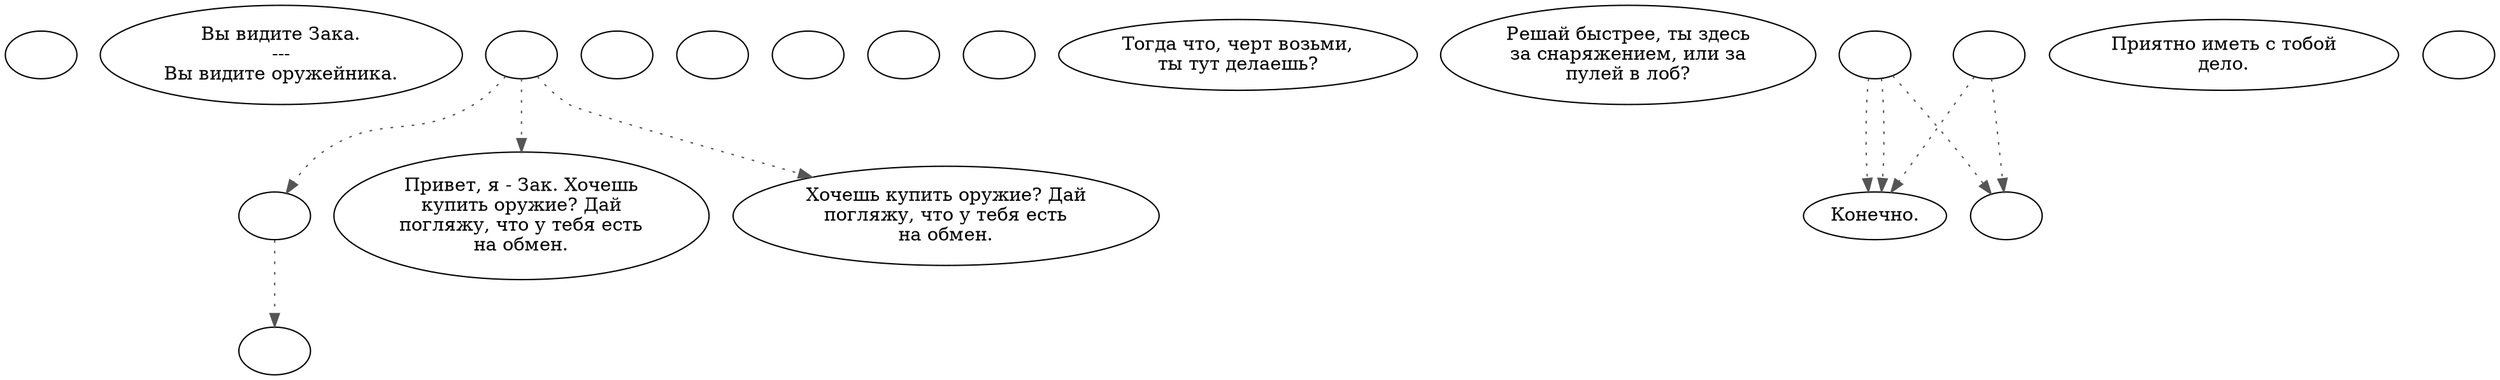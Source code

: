 digraph zack {
  "start" [style=filled       fillcolor="#FFFFFF"       color="#000000"]
  "start" [label=""]
  "look_at_p_proc" [style=filled       fillcolor="#FFFFFF"       color="#000000"]
  "look_at_p_proc" [label="Вы видите Зака.\n---\nВы видите оружейника."]
  "talk_p_proc" [style=filled       fillcolor="#FFFFFF"       color="#000000"]
  "talk_p_proc" -> "get_reaction" [style=dotted color="#555555"]
  "talk_p_proc" -> "Zack00" [style=dotted color="#555555"]
  "talk_p_proc" -> "Zack01" [style=dotted color="#555555"]
  "talk_p_proc" [label=""]
  "damage_p_proc" [style=filled       fillcolor="#FFFFFF"       color="#000000"]
  "damage_p_proc" [label=""]
  "destroy_p_proc" [style=filled       fillcolor="#FFFFFF"       color="#000000"]
  "destroy_p_proc" [label=""]
  "critter_p_proc" [style=filled       fillcolor="#FFFFFF"       color="#000000"]
  "critter_p_proc" [label=""]
  "pickup_p_proc" [style=filled       fillcolor="#FFFFFF"       color="#000000"]
  "pickup_p_proc" [label=""]
  "map_enter_p_proc" [style=filled       fillcolor="#FFFFFF"       color="#000000"]
  "map_enter_p_proc" [label=""]
  "Zack00" [style=filled       fillcolor="#FFFFFF"       color="#000000"]
  "Zack00" [label="Привет, я - Зак. Хочешь\nкупить оружие? Дай\nпогляжу, что у тебя есть\nна обмен."]
  "Zack01" [style=filled       fillcolor="#FFFFFF"       color="#000000"]
  "Zack01" [label="Хочешь купить оружие? Дай\nпогляжу, что у тебя есть\nна обмен."]
  "Zack02" [style=filled       fillcolor="#FFFFFF"       color="#000000"]
  "Zack02" [label="Тогда что, черт возьми,\nты тут делаешь?"]
  "Zack03" [style=filled       fillcolor="#FFFFFF"       color="#000000"]
  "Zack03" [label="Решай быстрее, ты здесь\nза снаряжением, или за\nпулей в лоб?"]
  "Zack04" [style=filled       fillcolor="#FFFFFF"       color="#000000"]
  "Zack04" -> "ZackYes" [style=dotted color="#555555"]
  "Zack04" -> "ZackYes" [style=dotted color="#555555"]
  "Zack04" -> "ZackNo" [style=dotted color="#555555"]
  "Zack04" [label=""]
  "Zack05" [style=filled       fillcolor="#FFFFFF"       color="#000000"]
  "Zack05" -> "ZackYes" [style=dotted color="#555555"]
  "Zack05" -> "ZackNo" [style=dotted color="#555555"]
  "Zack05" [label=""]
  "ZackYes" [style=filled       fillcolor="#FFFFFF"       color="#000000"]
  "ZackYes" [label="Конечно."]
  "ZackNo" [style=filled       fillcolor="#FFFFFF"       color="#000000"]
  "ZackNo" [label=""]
  "ZackBarter" [style=filled       fillcolor="#FFFFFF"       color="#000000"]
  "ZackBarter" [label="Приятно иметь с тобой\nдело."]
  "ZackEnd" [style=filled       fillcolor="#FFFFFF"       color="#000000"]
  "ZackEnd" [label=""]
  "get_reaction" [style=filled       fillcolor="#FFFFFF"       color="#000000"]
  "get_reaction" -> "ReactToLevel" [style=dotted color="#555555"]
  "get_reaction" [label=""]
  "ReactToLevel" [style=filled       fillcolor="#FFFFFF"       color="#000000"]
  "ReactToLevel" [label=""]
}